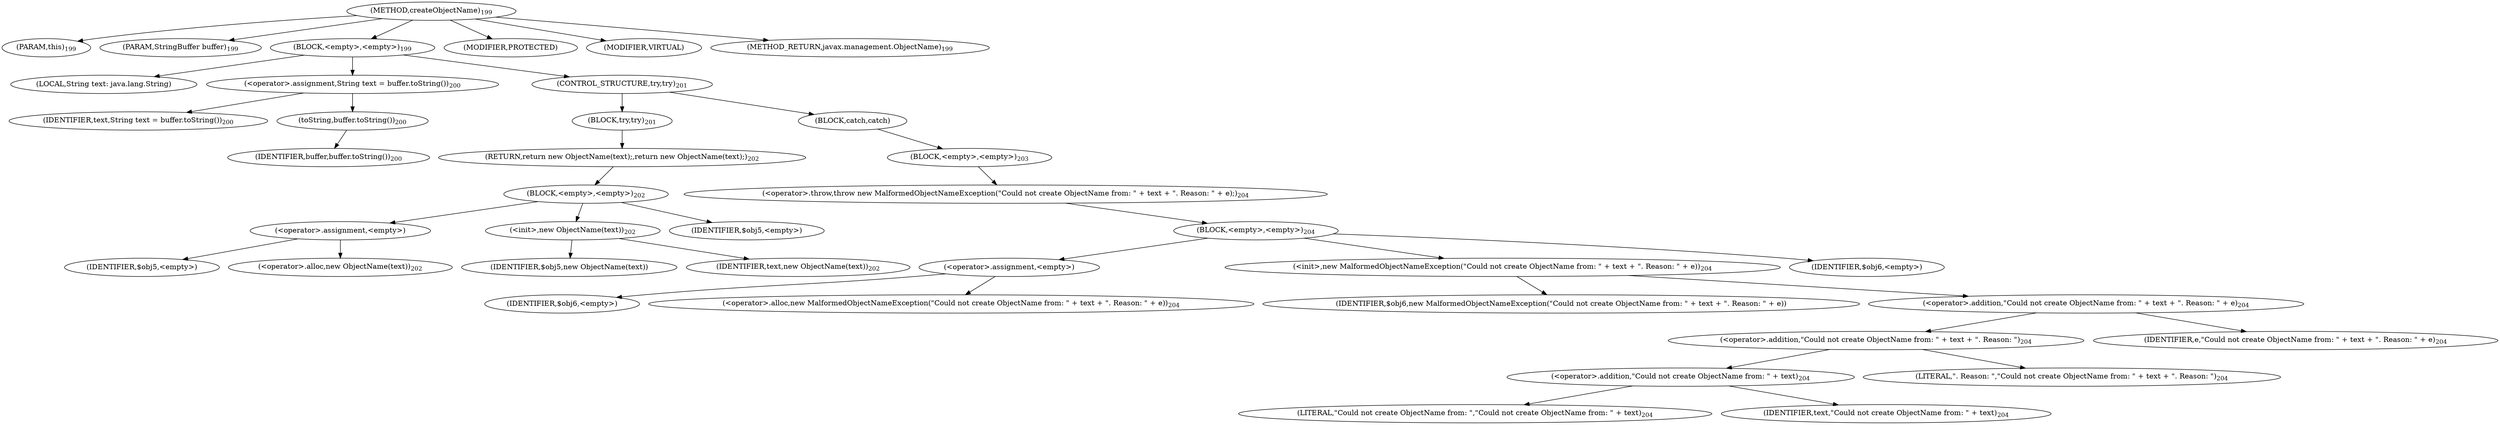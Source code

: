 digraph "createObjectName" {  
"616" [label = <(METHOD,createObjectName)<SUB>199</SUB>> ]
"617" [label = <(PARAM,this)<SUB>199</SUB>> ]
"618" [label = <(PARAM,StringBuffer buffer)<SUB>199</SUB>> ]
"619" [label = <(BLOCK,&lt;empty&gt;,&lt;empty&gt;)<SUB>199</SUB>> ]
"620" [label = <(LOCAL,String text: java.lang.String)> ]
"621" [label = <(&lt;operator&gt;.assignment,String text = buffer.toString())<SUB>200</SUB>> ]
"622" [label = <(IDENTIFIER,text,String text = buffer.toString())<SUB>200</SUB>> ]
"623" [label = <(toString,buffer.toString())<SUB>200</SUB>> ]
"624" [label = <(IDENTIFIER,buffer,buffer.toString())<SUB>200</SUB>> ]
"625" [label = <(CONTROL_STRUCTURE,try,try)<SUB>201</SUB>> ]
"626" [label = <(BLOCK,try,try)<SUB>201</SUB>> ]
"627" [label = <(RETURN,return new ObjectName(text);,return new ObjectName(text);)<SUB>202</SUB>> ]
"628" [label = <(BLOCK,&lt;empty&gt;,&lt;empty&gt;)<SUB>202</SUB>> ]
"629" [label = <(&lt;operator&gt;.assignment,&lt;empty&gt;)> ]
"630" [label = <(IDENTIFIER,$obj5,&lt;empty&gt;)> ]
"631" [label = <(&lt;operator&gt;.alloc,new ObjectName(text))<SUB>202</SUB>> ]
"632" [label = <(&lt;init&gt;,new ObjectName(text))<SUB>202</SUB>> ]
"633" [label = <(IDENTIFIER,$obj5,new ObjectName(text))> ]
"634" [label = <(IDENTIFIER,text,new ObjectName(text))<SUB>202</SUB>> ]
"635" [label = <(IDENTIFIER,$obj5,&lt;empty&gt;)> ]
"636" [label = <(BLOCK,catch,catch)> ]
"637" [label = <(BLOCK,&lt;empty&gt;,&lt;empty&gt;)<SUB>203</SUB>> ]
"638" [label = <(&lt;operator&gt;.throw,throw new MalformedObjectNameException(&quot;Could not create ObjectName from: &quot; + text + &quot;. Reason: &quot; + e);)<SUB>204</SUB>> ]
"639" [label = <(BLOCK,&lt;empty&gt;,&lt;empty&gt;)<SUB>204</SUB>> ]
"640" [label = <(&lt;operator&gt;.assignment,&lt;empty&gt;)> ]
"641" [label = <(IDENTIFIER,$obj6,&lt;empty&gt;)> ]
"642" [label = <(&lt;operator&gt;.alloc,new MalformedObjectNameException(&quot;Could not create ObjectName from: &quot; + text + &quot;. Reason: &quot; + e))<SUB>204</SUB>> ]
"643" [label = <(&lt;init&gt;,new MalformedObjectNameException(&quot;Could not create ObjectName from: &quot; + text + &quot;. Reason: &quot; + e))<SUB>204</SUB>> ]
"644" [label = <(IDENTIFIER,$obj6,new MalformedObjectNameException(&quot;Could not create ObjectName from: &quot; + text + &quot;. Reason: &quot; + e))> ]
"645" [label = <(&lt;operator&gt;.addition,&quot;Could not create ObjectName from: &quot; + text + &quot;. Reason: &quot; + e)<SUB>204</SUB>> ]
"646" [label = <(&lt;operator&gt;.addition,&quot;Could not create ObjectName from: &quot; + text + &quot;. Reason: &quot;)<SUB>204</SUB>> ]
"647" [label = <(&lt;operator&gt;.addition,&quot;Could not create ObjectName from: &quot; + text)<SUB>204</SUB>> ]
"648" [label = <(LITERAL,&quot;Could not create ObjectName from: &quot;,&quot;Could not create ObjectName from: &quot; + text)<SUB>204</SUB>> ]
"649" [label = <(IDENTIFIER,text,&quot;Could not create ObjectName from: &quot; + text)<SUB>204</SUB>> ]
"650" [label = <(LITERAL,&quot;. Reason: &quot;,&quot;Could not create ObjectName from: &quot; + text + &quot;. Reason: &quot;)<SUB>204</SUB>> ]
"651" [label = <(IDENTIFIER,e,&quot;Could not create ObjectName from: &quot; + text + &quot;. Reason: &quot; + e)<SUB>204</SUB>> ]
"652" [label = <(IDENTIFIER,$obj6,&lt;empty&gt;)> ]
"653" [label = <(MODIFIER,PROTECTED)> ]
"654" [label = <(MODIFIER,VIRTUAL)> ]
"655" [label = <(METHOD_RETURN,javax.management.ObjectName)<SUB>199</SUB>> ]
  "616" -> "617" 
  "616" -> "618" 
  "616" -> "619" 
  "616" -> "653" 
  "616" -> "654" 
  "616" -> "655" 
  "619" -> "620" 
  "619" -> "621" 
  "619" -> "625" 
  "621" -> "622" 
  "621" -> "623" 
  "623" -> "624" 
  "625" -> "626" 
  "625" -> "636" 
  "626" -> "627" 
  "627" -> "628" 
  "628" -> "629" 
  "628" -> "632" 
  "628" -> "635" 
  "629" -> "630" 
  "629" -> "631" 
  "632" -> "633" 
  "632" -> "634" 
  "636" -> "637" 
  "637" -> "638" 
  "638" -> "639" 
  "639" -> "640" 
  "639" -> "643" 
  "639" -> "652" 
  "640" -> "641" 
  "640" -> "642" 
  "643" -> "644" 
  "643" -> "645" 
  "645" -> "646" 
  "645" -> "651" 
  "646" -> "647" 
  "646" -> "650" 
  "647" -> "648" 
  "647" -> "649" 
}
